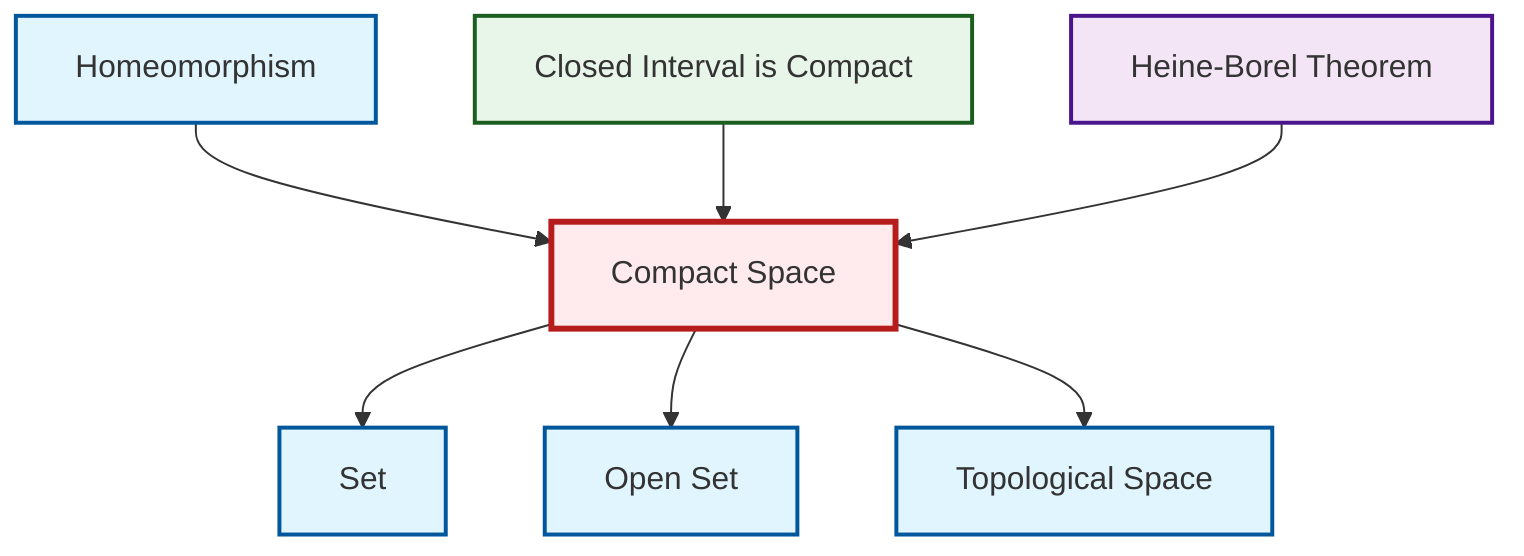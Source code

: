 graph TD
    classDef definition fill:#e1f5fe,stroke:#01579b,stroke-width:2px
    classDef theorem fill:#f3e5f5,stroke:#4a148c,stroke-width:2px
    classDef axiom fill:#fff3e0,stroke:#e65100,stroke-width:2px
    classDef example fill:#e8f5e9,stroke:#1b5e20,stroke-width:2px
    classDef current fill:#ffebee,stroke:#b71c1c,stroke-width:3px
    def-compact["Compact Space"]:::definition
    def-homeomorphism["Homeomorphism"]:::definition
    ex-closed-interval-compact["Closed Interval is Compact"]:::example
    def-open-set["Open Set"]:::definition
    def-topological-space["Topological Space"]:::definition
    thm-heine-borel["Heine-Borel Theorem"]:::theorem
    def-set["Set"]:::definition
    def-homeomorphism --> def-compact
    ex-closed-interval-compact --> def-compact
    thm-heine-borel --> def-compact
    def-compact --> def-set
    def-compact --> def-open-set
    def-compact --> def-topological-space
    class def-compact current